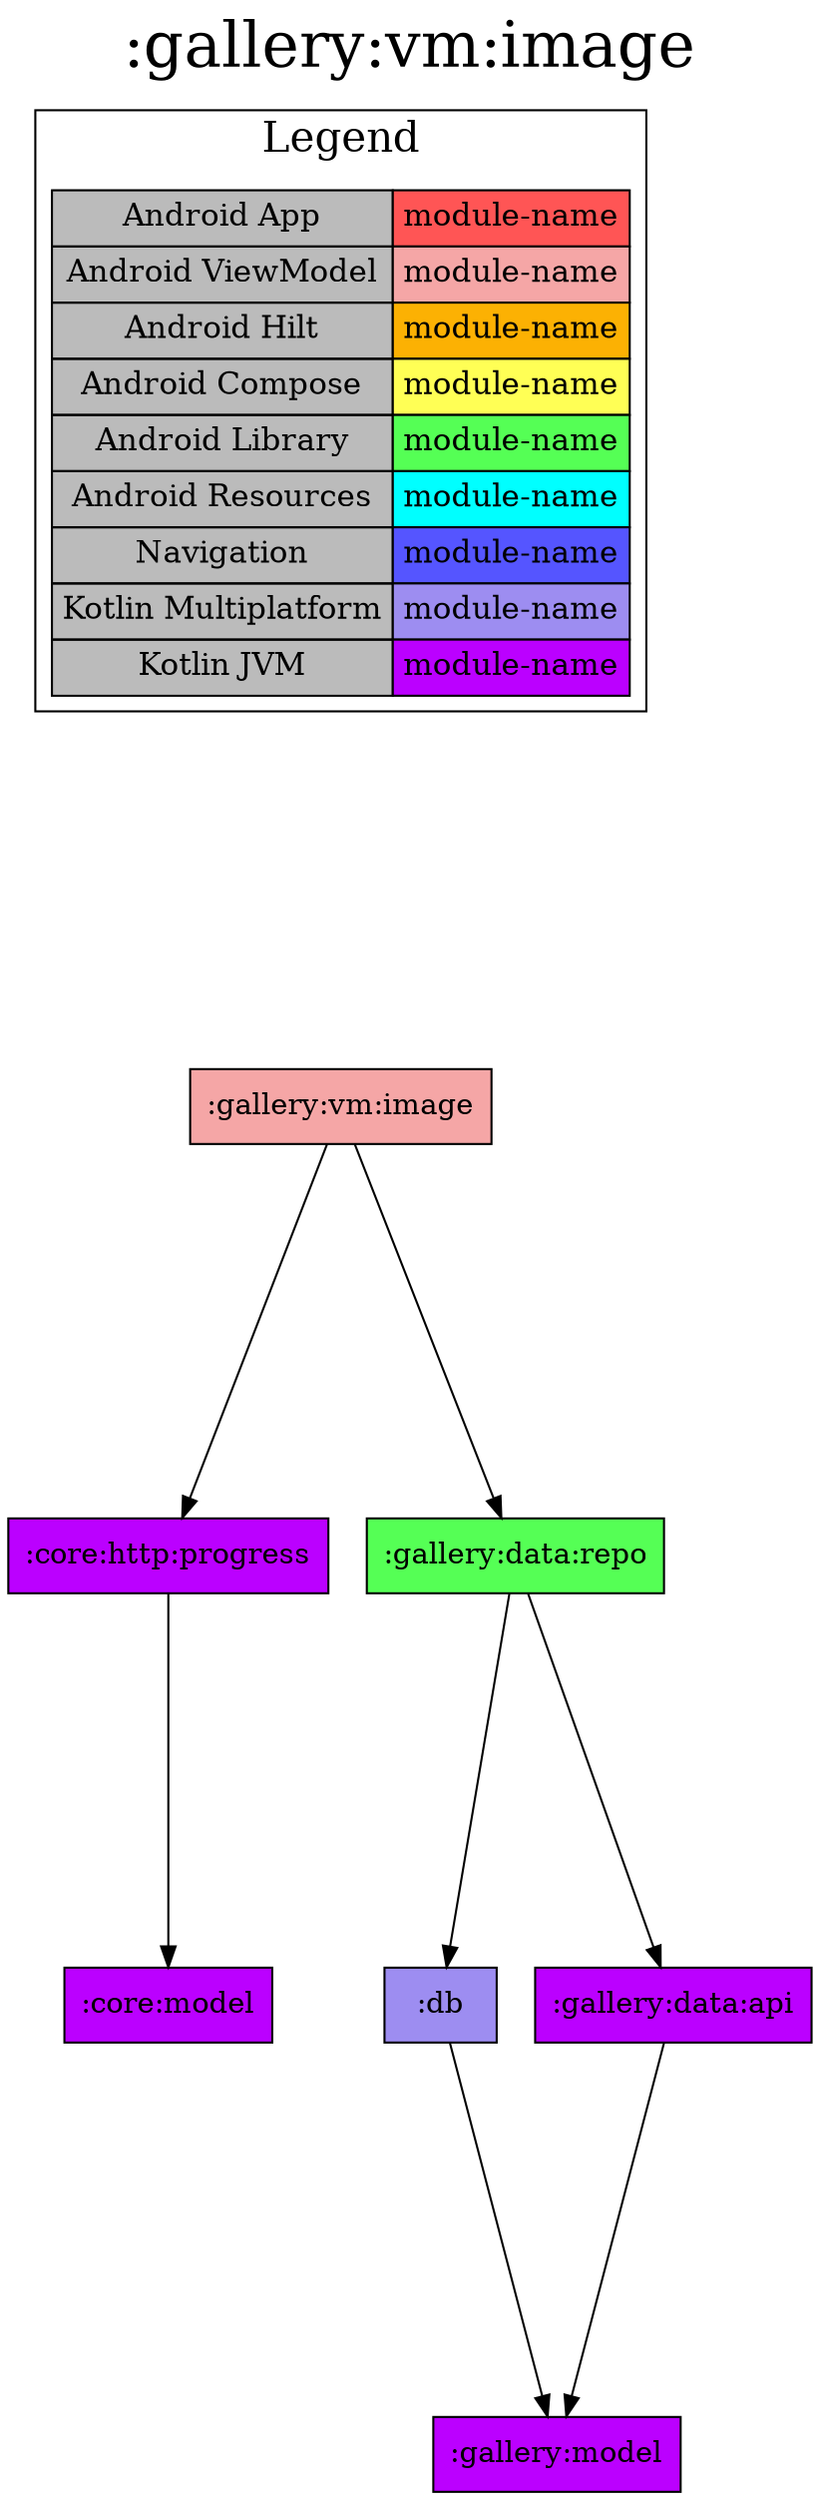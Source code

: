 digraph {
edge ["dir"="forward"]
graph ["dpi"="100","label"=":gallery:vm:image","labelloc"="t","fontsize"="30","ranksep"="2.5","rankdir"="TB"]
node ["style"="filled"]
":gallery:vm:image" ["fillcolor"="#F5A6A6","shape"="box"]
":core:http:progress" ["fillcolor"="#BB00FF","shape"="box"]
":core:model" ["fillcolor"="#BB00FF","shape"="box"]
":gallery:data:repo" ["fillcolor"="#55FF55","shape"="box"]
":db" ["fillcolor"="#9D8DF1","shape"="box"]
":gallery:model" ["fillcolor"="#BB00FF","shape"="box"]
":gallery:data:api" ["fillcolor"="#BB00FF","shape"="box"]
{
edge ["dir"="none"]
graph ["rank"="same"]
}
":gallery:vm:image" -> ":core:http:progress"
":gallery:vm:image" -> ":gallery:data:repo"
":core:http:progress" -> ":core:model"
":gallery:data:repo" -> ":db"
":gallery:data:repo" -> ":gallery:data:api"
":db" -> ":gallery:model"
":gallery:data:api" -> ":gallery:model"
subgraph "cluster_legend" {
edge ["dir"="none"]
graph ["label"="Legend","fontsize"="20"]
"Legend" ["style"="filled","fillcolor"="#bbbbbb","shape"="none","margin"="0","fontsize"="15","label"=<
<TABLE BORDER="0" CELLBORDER="1" CELLSPACING="0" CELLPADDING="4">
<TR><TD>Android App</TD><TD BGCOLOR="#FF5555">module-name</TD></TR>
<TR><TD>Android ViewModel</TD><TD BGCOLOR="#F5A6A6">module-name</TD></TR>
<TR><TD>Android Hilt</TD><TD BGCOLOR="#FCB103">module-name</TD></TR>
<TR><TD>Android Compose</TD><TD BGCOLOR="#FFFF55">module-name</TD></TR>
<TR><TD>Android Library</TD><TD BGCOLOR="#55FF55">module-name</TD></TR>
<TR><TD>Android Resources</TD><TD BGCOLOR="#00FFFF">module-name</TD></TR>
<TR><TD>Navigation</TD><TD BGCOLOR="#5555FF">module-name</TD></TR>
<TR><TD>Kotlin Multiplatform</TD><TD BGCOLOR="#9D8DF1">module-name</TD></TR>
<TR><TD>Kotlin JVM</TD><TD BGCOLOR="#BB00FF">module-name</TD></TR>
</TABLE>
>]
} -> ":gallery:vm:image" ["style"="invis"]
}